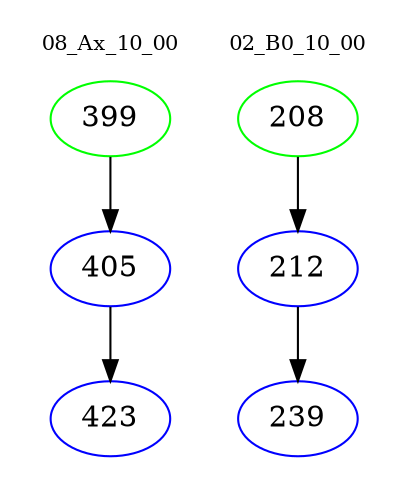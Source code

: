 digraph{
subgraph cluster_0 {
color = white
label = "08_Ax_10_00";
fontsize=10;
T0_399 [label="399", color="green"]
T0_399 -> T0_405 [color="black"]
T0_405 [label="405", color="blue"]
T0_405 -> T0_423 [color="black"]
T0_423 [label="423", color="blue"]
}
subgraph cluster_1 {
color = white
label = "02_B0_10_00";
fontsize=10;
T1_208 [label="208", color="green"]
T1_208 -> T1_212 [color="black"]
T1_212 [label="212", color="blue"]
T1_212 -> T1_239 [color="black"]
T1_239 [label="239", color="blue"]
}
}
